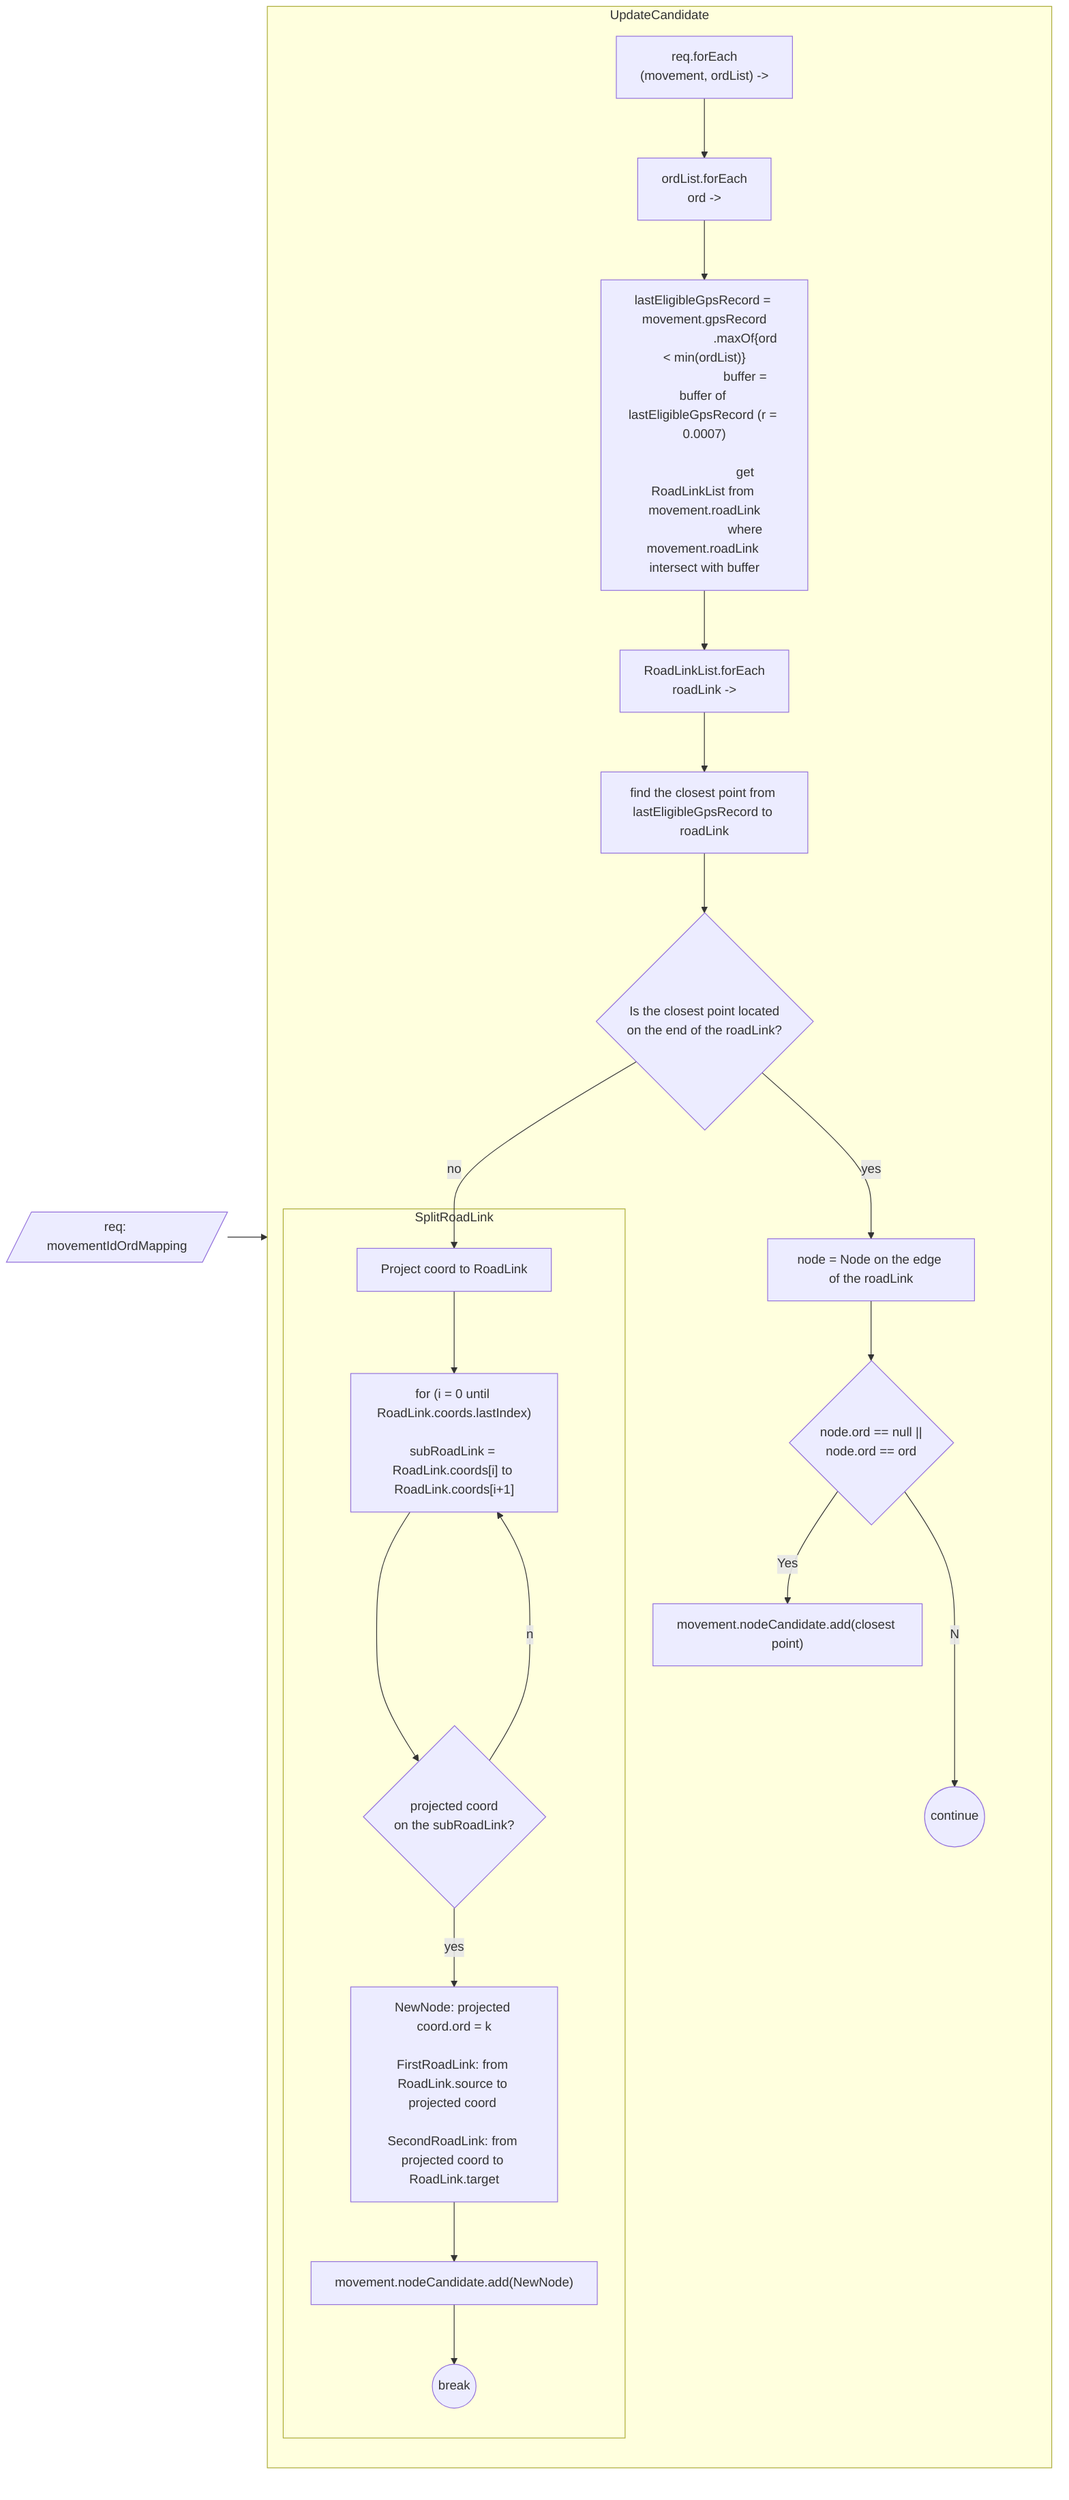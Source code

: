 flowchart LR
	Input[/req: movementIdOrdMapping/]
	ReqForEach["
		req.forEach
		(movement, ordList) ->
	"]
	OrdListForEach["
		ordList.forEach
		ord ->
	"]
	subgraph UpdateCandidate
		direction TB

		GetRoadNodeList["
			lastEligibleGpsRecord = movement.gpsRecord
			.maxOf{ord < min(ordList)}

			buffer = buffer of lastEligibleGpsRecord (r = 0.0007)

			get RoadLinkList from movement.roadLink
			where movement.roadLink intersect with buffer
		"]
		RoadLinkListForEach["
			RoadLinkList.forEach
			roadLink ->
		"]

		FindClosestPoint["find the closest point from lastEligibleGpsRecord to roadLink "]

		Add["movement.nodeCandidate.add(closest point)"]

		IfClosestPointOnTheEdge{"
			Is the closest point located
			on the end of the roadLink?
		"}

		NodeOnTheEdge["node = Node on the edge of the roadLink"]

		NodeOrdChecking{"
			node.ord == null || 
			node.ord == ord
		"}

		subgraph SplitRoadLink
			direction TB
			Projection[Project coord to RoadLink]
			LinkCoordListFor["
				for (i = 0 until RoadLink.coords.lastIndex)
					subRoadLink = RoadLink.coords[i] to RoadLink.coords[i+1]
			"]
			IfProjOnSubLink{"
				projected coord
				on the subRoadLink?
			"}
			
			ProjOnSubLink["
				NewNode: projected coord.ord = k
				FirstRoadLink: from RoadLink.source to projected coord 
				SecondRoadLink: from projected coord to RoadLink.target
			"]
			NewNodeCandidate["movement.nodeCandidate.add(NewNode)"]

			Projection --> LinkCoordListFor --> IfProjOnSubLink
			IfProjOnSubLink --yes--> ProjOnSubLink --> NewNodeCandidate --> Terminate((break))
			IfProjOnSubLink --no--> LinkCoordListFor
		end

		ReqForEach --> OrdListForEach --> GetRoadNodeList
		GetRoadNodeList --> RoadLinkListForEach --> FindClosestPoint --> IfClosestPointOnTheEdge

		IfClosestPointOnTheEdge -- yes --> NodeOnTheEdge --> NodeOrdChecking
		IfClosestPointOnTheEdge -- no --> Projection
		
		NodeOrdChecking --Yes--> Add
		NodeOrdChecking --No--> d((continue))
	
	end

Input --> UpdateCandidate